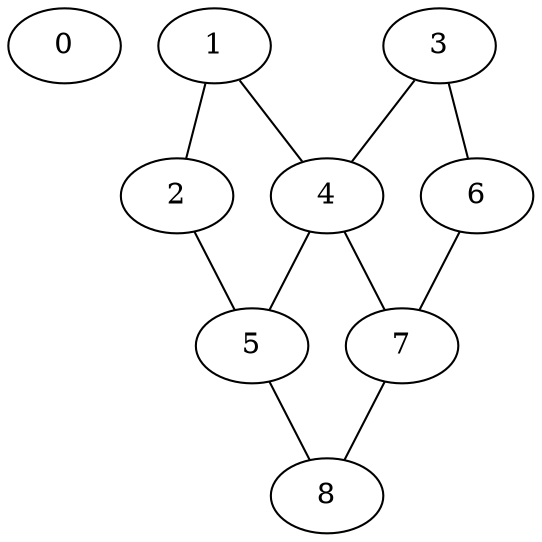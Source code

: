 strict graph {
0 [pos="0,0!" ]
1 [pos="1,0!" ]
2 [pos="2,0!" ]
3 [pos="0,-1!" ]
4 [pos="1,-1!" ]
5 [pos="2,-1!" ]
6 [pos="0,-2!" ]
7 [pos="1,-2!" ]
8 [pos="2,-2!" ]

1 -- 4
1 -- 2
2 -- 5
2 -- 1
3 -- 6
3 -- 4
4 -- 1
4 -- 7
4 -- 3
4 -- 5
5 -- 2
5 -- 8
5 -- 4
6 -- 3
6 -- 7
7 -- 4
7 -- 6
7 -- 8
8 -- 5
8 -- 7
}
